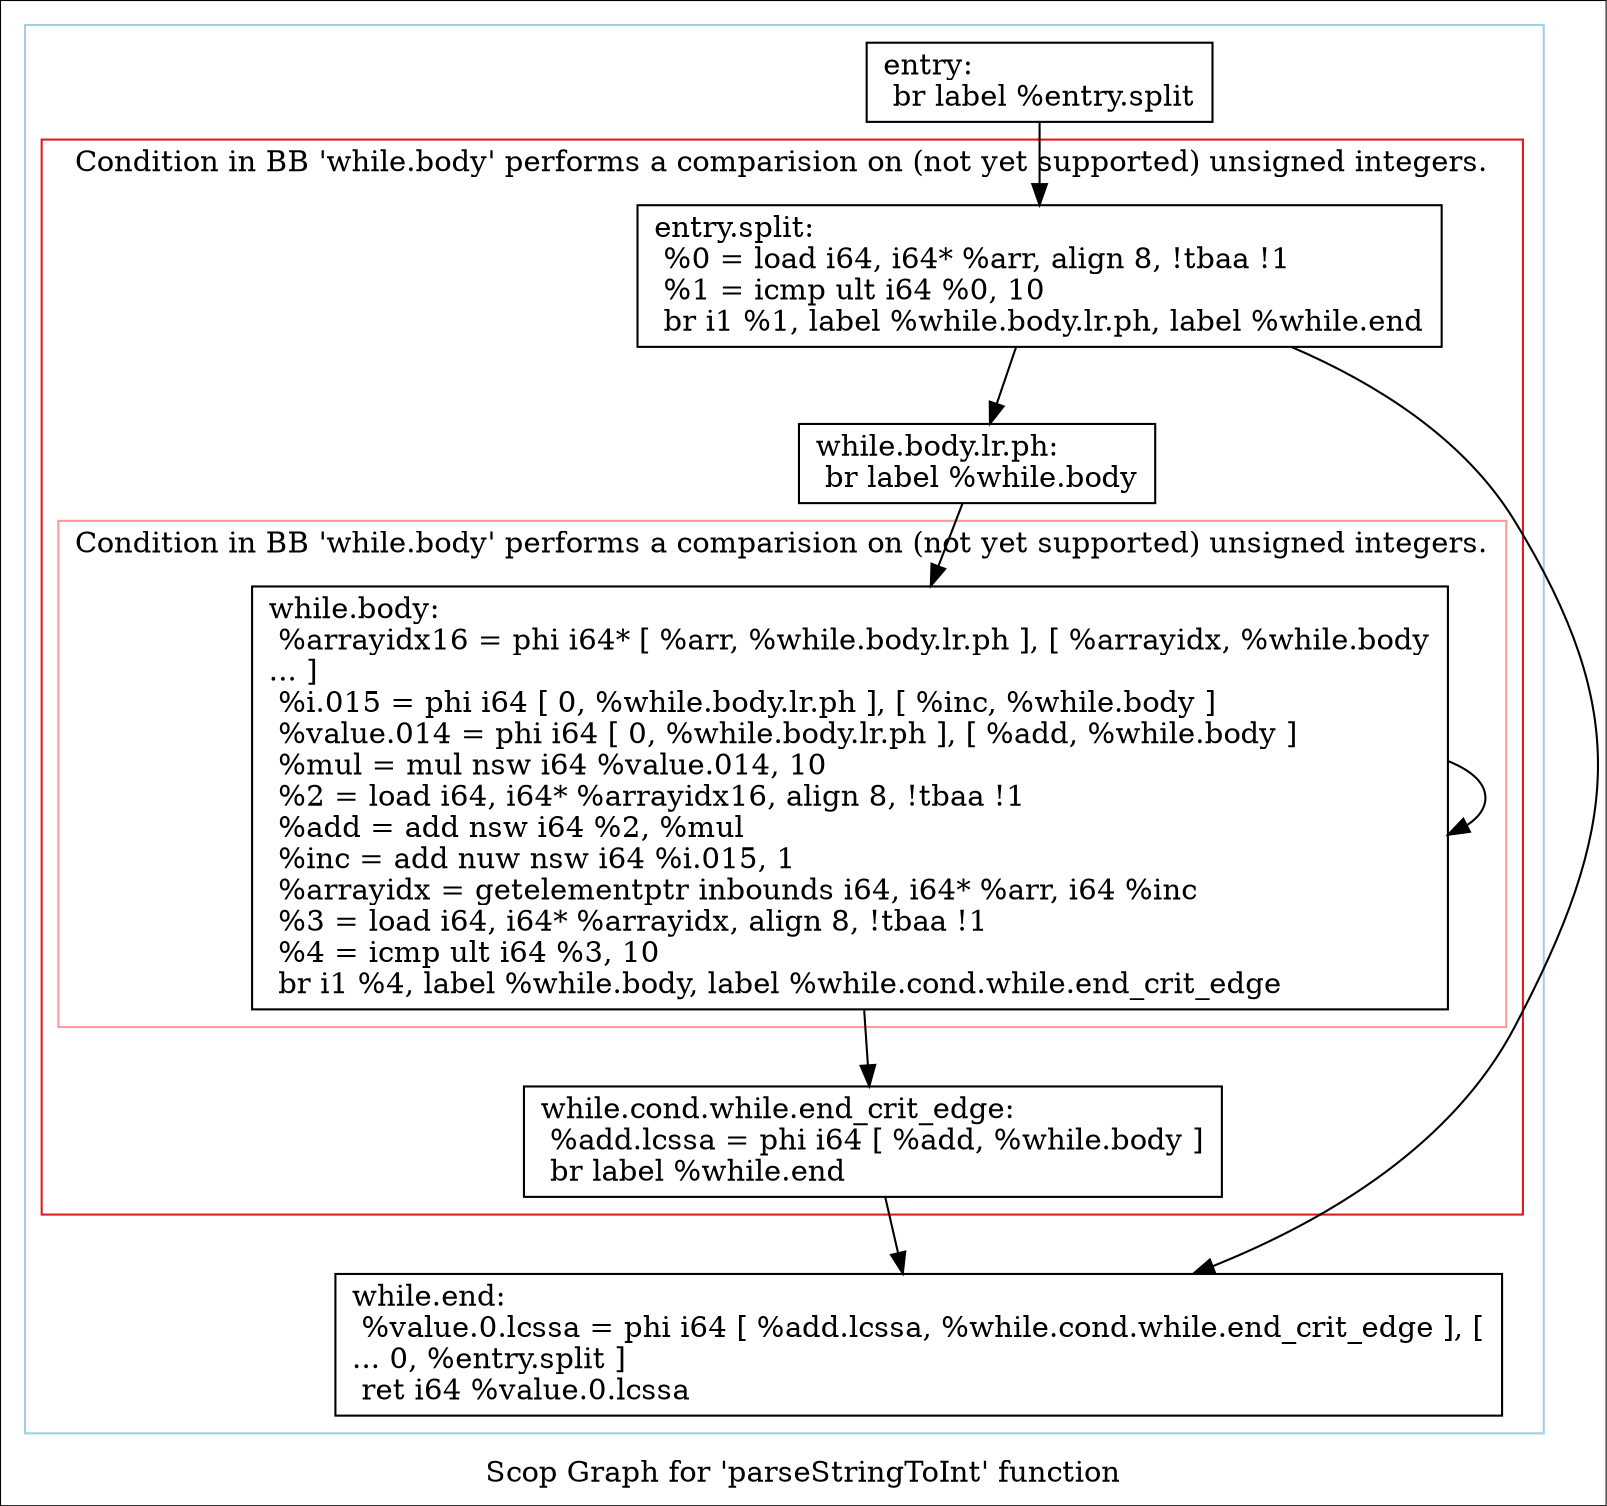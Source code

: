 digraph "Scop Graph for 'parseStringToInt' function" {
	label="Scop Graph for 'parseStringToInt' function";

	Node0x8f94250 [shape=record,label="{entry:\l  br label %entry.split\l}"];
	Node0x8f94250 -> Node0x8f654f0;
	Node0x8f654f0 [shape=record,label="{entry.split:                                      \l  %0 = load i64, i64* %arr, align 8, !tbaa !1\l  %1 = icmp ult i64 %0, 10\l  br i1 %1, label %while.body.lr.ph, label %while.end\l}"];
	Node0x8f654f0 -> Node0x8f9abb0;
	Node0x8f654f0 -> Node0x8f6b8d0;
	Node0x8f9abb0 [shape=record,label="{while.body.lr.ph:                                 \l  br label %while.body\l}"];
	Node0x8f9abb0 -> Node0x8f65380;
	Node0x8f65380 [shape=record,label="{while.body:                                       \l  %arrayidx16 = phi i64* [ %arr, %while.body.lr.ph ], [ %arrayidx, %while.body\l... ]\l  %i.015 = phi i64 [ 0, %while.body.lr.ph ], [ %inc, %while.body ]\l  %value.014 = phi i64 [ 0, %while.body.lr.ph ], [ %add, %while.body ]\l  %mul = mul nsw i64 %value.014, 10\l  %2 = load i64, i64* %arrayidx16, align 8, !tbaa !1\l  %add = add nsw i64 %2, %mul\l  %inc = add nuw nsw i64 %i.015, 1\l  %arrayidx = getelementptr inbounds i64, i64* %arr, i64 %inc\l  %3 = load i64, i64* %arrayidx, align 8, !tbaa !1\l  %4 = icmp ult i64 %3, 10\l  br i1 %4, label %while.body, label %while.cond.while.end_crit_edge\l}"];
	Node0x8f65380 -> Node0x8f65380[constraint=false];
	Node0x8f65380 -> Node0x8f686f0;
	Node0x8f686f0 [shape=record,label="{while.cond.while.end_crit_edge:                   \l  %add.lcssa = phi i64 [ %add, %while.body ]\l  br label %while.end\l}"];
	Node0x8f686f0 -> Node0x8f6b8d0;
	Node0x8f6b8d0 [shape=record,label="{while.end:                                        \l  %value.0.lcssa = phi i64 [ %add.lcssa, %while.cond.while.end_crit_edge ], [\l... 0, %entry.split ]\l  ret i64 %value.0.lcssa\l}"];
	colorscheme = "paired12"
        subgraph cluster_0x8f95430 {
          label = "";
          style = solid;
          color = 1
          subgraph cluster_0x8f88a80 {
            label = "Condition in BB 'while.body' performs a comparision on (not yet supported) unsigned integers.";
            style = solid;
            color = 6
            subgraph cluster_0x8f85920 {
              label = "Condition in BB 'while.body' performs a comparision on (not yet supported) unsigned integers.";
              style = solid;
              color = 5
              Node0x8f65380;
            }
            Node0x8f654f0;
            Node0x8f9abb0;
            Node0x8f686f0;
          }
          Node0x8f94250;
          Node0x8f6b8d0;
        }
}
